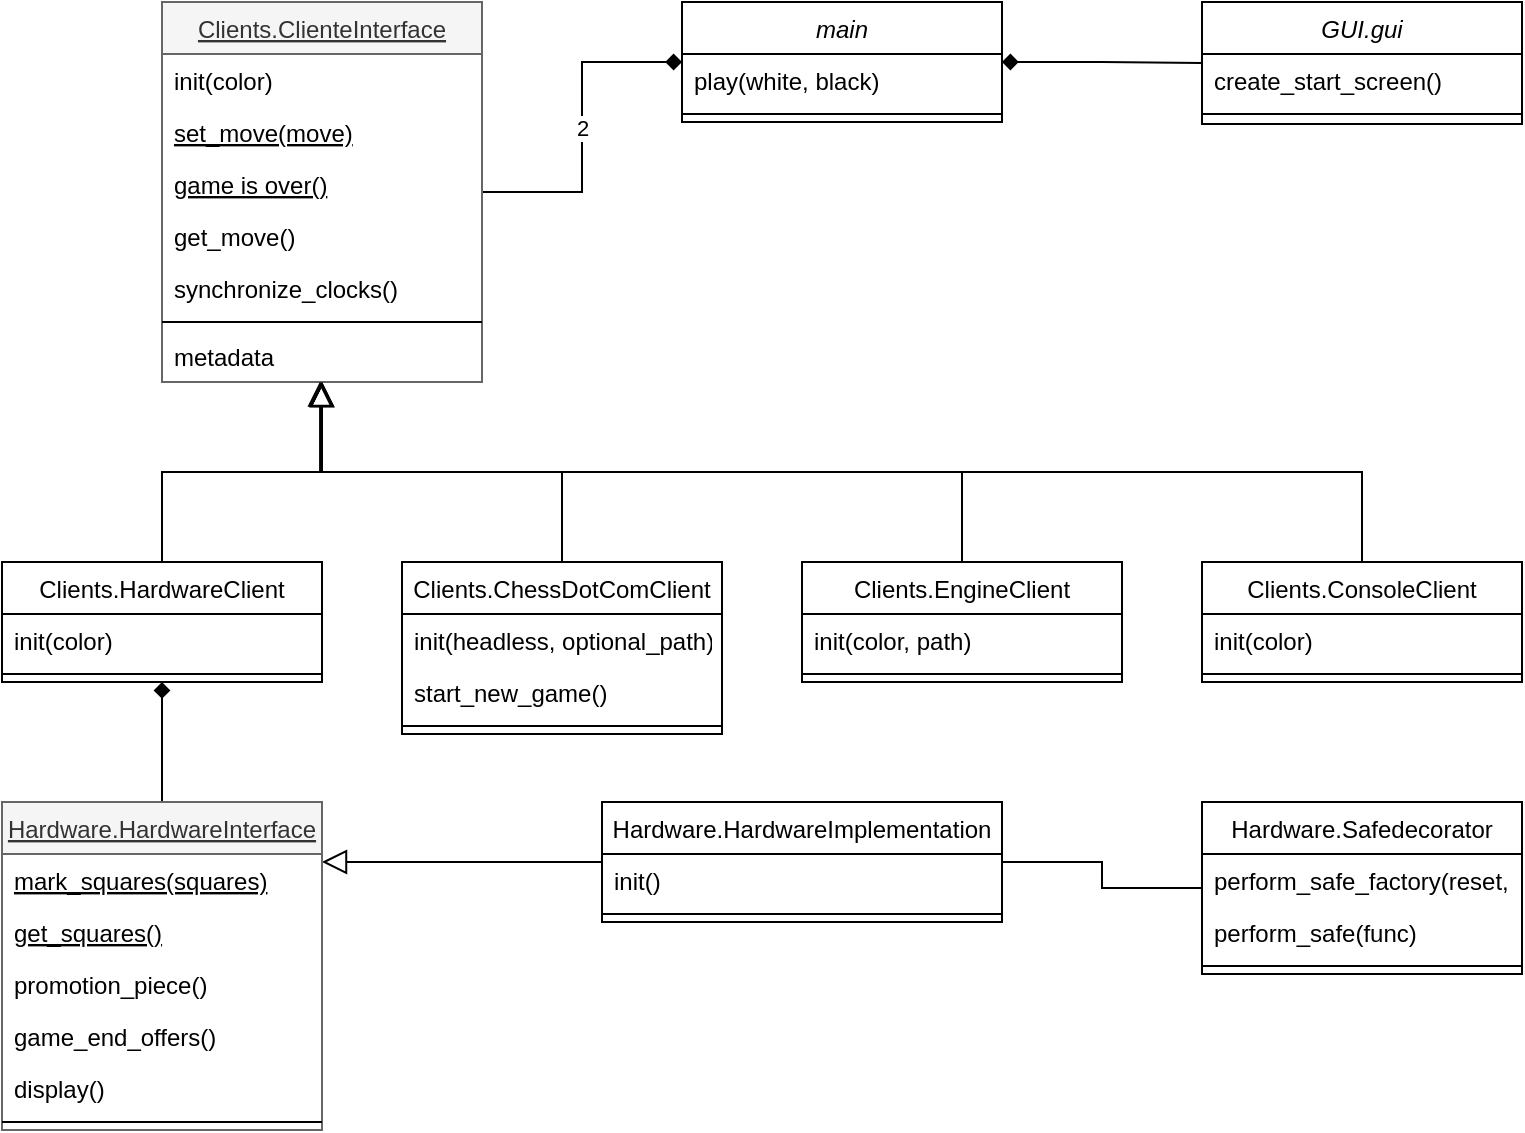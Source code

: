 <mxfile version="14.6.11" type="device"><diagram id="C5RBs43oDa-KdzZeNtuy" name="Page-1"><mxGraphModel dx="1038" dy="580" grid="1" gridSize="10" guides="1" tooltips="1" connect="1" arrows="1" fold="1" page="1" pageScale="1" pageWidth="827" pageHeight="1169" math="0" shadow="0"><root><mxCell id="WIyWlLk6GJQsqaUBKTNV-0"/><mxCell id="WIyWlLk6GJQsqaUBKTNV-1" parent="WIyWlLk6GJQsqaUBKTNV-0"/><mxCell id="0polXT3vSog0pFhmP4Qz-7" value="2" style="edgeStyle=orthogonalEdgeStyle;rounded=0;orthogonalLoop=1;jettySize=auto;html=1;startArrow=diamond;startFill=1;endArrow=none;endFill=0;" edge="1" parent="WIyWlLk6GJQsqaUBKTNV-1" source="zkfFHV4jXpPFQw0GAbJ--0" target="zkfFHV4jXpPFQw0GAbJ--6"><mxGeometry relative="1" as="geometry"/></mxCell><mxCell id="zkfFHV4jXpPFQw0GAbJ--0" value="main" style="swimlane;fontStyle=2;align=center;verticalAlign=top;childLayout=stackLayout;horizontal=1;startSize=26;horizontalStack=0;resizeParent=1;resizeLast=0;collapsible=1;marginBottom=0;rounded=0;shadow=0;strokeWidth=1;" parent="WIyWlLk6GJQsqaUBKTNV-1" vertex="1"><mxGeometry x="340" y="240" width="160" height="60" as="geometry"><mxRectangle x="230" y="140" width="160" height="26" as="alternateBounds"/></mxGeometry></mxCell><mxCell id="zkfFHV4jXpPFQw0GAbJ--1" value="play(white, black)" style="text;align=left;verticalAlign=top;spacingLeft=4;spacingRight=4;overflow=hidden;rotatable=0;points=[[0,0.5],[1,0.5]];portConstraint=eastwest;" parent="zkfFHV4jXpPFQw0GAbJ--0" vertex="1"><mxGeometry y="26" width="160" height="26" as="geometry"/></mxCell><mxCell id="zkfFHV4jXpPFQw0GAbJ--4" value="" style="line;html=1;strokeWidth=1;align=left;verticalAlign=middle;spacingTop=-1;spacingLeft=3;spacingRight=3;rotatable=0;labelPosition=right;points=[];portConstraint=eastwest;" parent="zkfFHV4jXpPFQw0GAbJ--0" vertex="1"><mxGeometry y="52" width="160" height="8" as="geometry"/></mxCell><mxCell id="zkfFHV4jXpPFQw0GAbJ--6" value="Clients.ClienteInterface" style="swimlane;fontStyle=4;align=center;verticalAlign=top;childLayout=stackLayout;horizontal=1;startSize=26;horizontalStack=0;resizeParent=1;resizeLast=0;collapsible=1;marginBottom=0;rounded=0;shadow=0;strokeWidth=1;fillColor=#f5f5f5;strokeColor=#666666;fontColor=#333333;" parent="WIyWlLk6GJQsqaUBKTNV-1" vertex="1"><mxGeometry x="80" y="240" width="160" height="190" as="geometry"><mxRectangle x="130" y="380" width="160" height="26" as="alternateBounds"/></mxGeometry></mxCell><mxCell id="0polXT3vSog0pFhmP4Qz-14" value="init(color)" style="text;align=left;verticalAlign=top;spacingLeft=4;spacingRight=4;overflow=hidden;rotatable=0;points=[[0,0.5],[1,0.5]];portConstraint=eastwest;rounded=0;shadow=0;html=0;fontStyle=0" vertex="1" parent="zkfFHV4jXpPFQw0GAbJ--6"><mxGeometry y="26" width="160" height="26" as="geometry"/></mxCell><mxCell id="0polXT3vSog0pFhmP4Qz-5" value="set_move(move)" style="text;align=left;verticalAlign=top;spacingLeft=4;spacingRight=4;overflow=hidden;rotatable=0;points=[[0,0.5],[1,0.5]];portConstraint=eastwest;rounded=0;shadow=0;html=0;fontStyle=4" vertex="1" parent="zkfFHV4jXpPFQw0GAbJ--6"><mxGeometry y="52" width="160" height="26" as="geometry"/></mxCell><mxCell id="zkfFHV4jXpPFQw0GAbJ--8" value="game is over()" style="text;align=left;verticalAlign=top;spacingLeft=4;spacingRight=4;overflow=hidden;rotatable=0;points=[[0,0.5],[1,0.5]];portConstraint=eastwest;rounded=0;shadow=0;html=0;fontStyle=4" parent="zkfFHV4jXpPFQw0GAbJ--6" vertex="1"><mxGeometry y="78" width="160" height="26" as="geometry"/></mxCell><mxCell id="zkfFHV4jXpPFQw0GAbJ--7" value="get_move()" style="text;align=left;verticalAlign=top;spacingLeft=4;spacingRight=4;overflow=hidden;rotatable=0;points=[[0,0.5],[1,0.5]];portConstraint=eastwest;fontStyle=0" parent="zkfFHV4jXpPFQw0GAbJ--6" vertex="1"><mxGeometry y="104" width="160" height="26" as="geometry"/></mxCell><mxCell id="0polXT3vSog0pFhmP4Qz-6" value="synchronize_clocks()" style="text;align=left;verticalAlign=top;spacingLeft=4;spacingRight=4;overflow=hidden;rotatable=0;points=[[0,0.5],[1,0.5]];portConstraint=eastwest;rounded=0;shadow=0;html=0;fontStyle=0" vertex="1" parent="zkfFHV4jXpPFQw0GAbJ--6"><mxGeometry y="130" width="160" height="26" as="geometry"/></mxCell><mxCell id="zkfFHV4jXpPFQw0GAbJ--9" value="" style="line;html=1;strokeWidth=1;align=left;verticalAlign=middle;spacingTop=-1;spacingLeft=3;spacingRight=3;rotatable=0;labelPosition=right;points=[];portConstraint=eastwest;" parent="zkfFHV4jXpPFQw0GAbJ--6" vertex="1"><mxGeometry y="156" width="160" height="8" as="geometry"/></mxCell><mxCell id="zkfFHV4jXpPFQw0GAbJ--11" value="metadata" style="text;align=left;verticalAlign=top;spacingLeft=4;spacingRight=4;overflow=hidden;rotatable=0;points=[[0,0.5],[1,0.5]];portConstraint=eastwest;" parent="zkfFHV4jXpPFQw0GAbJ--6" vertex="1"><mxGeometry y="164" width="160" height="26" as="geometry"/></mxCell><mxCell id="0polXT3vSog0pFhmP4Qz-0" value="GUI.gui" style="swimlane;fontStyle=2;align=center;verticalAlign=top;childLayout=stackLayout;horizontal=1;startSize=26;horizontalStack=0;resizeParent=1;resizeLast=0;collapsible=1;marginBottom=0;rounded=0;shadow=0;strokeWidth=1;" vertex="1" parent="WIyWlLk6GJQsqaUBKTNV-1"><mxGeometry x="600" y="240" width="160" height="61" as="geometry"><mxRectangle x="230" y="140" width="160" height="26" as="alternateBounds"/></mxGeometry></mxCell><mxCell id="0polXT3vSog0pFhmP4Qz-1" value="create_start_screen()" style="text;align=left;verticalAlign=top;spacingLeft=4;spacingRight=4;overflow=hidden;rotatable=0;points=[[0,0.5],[1,0.5]];portConstraint=eastwest;" vertex="1" parent="0polXT3vSog0pFhmP4Qz-0"><mxGeometry y="26" width="160" height="26" as="geometry"/></mxCell><mxCell id="0polXT3vSog0pFhmP4Qz-2" value="" style="line;html=1;strokeWidth=1;align=left;verticalAlign=middle;spacingTop=-1;spacingLeft=3;spacingRight=3;rotatable=0;labelPosition=right;points=[];portConstraint=eastwest;" vertex="1" parent="0polXT3vSog0pFhmP4Qz-0"><mxGeometry y="52" width="160" height="8" as="geometry"/></mxCell><mxCell id="0polXT3vSog0pFhmP4Qz-8" value="Clients.ChessDotComClient" style="swimlane;fontStyle=0;align=center;verticalAlign=top;childLayout=stackLayout;horizontal=1;startSize=26;horizontalStack=0;resizeParent=1;resizeParentMax=0;resizeLast=0;collapsible=1;marginBottom=0;" vertex="1" parent="WIyWlLk6GJQsqaUBKTNV-1"><mxGeometry x="200" y="520" width="160" height="86" as="geometry"/></mxCell><mxCell id="0polXT3vSog0pFhmP4Qz-15" value="init(headless, optional_path)" style="text;align=left;verticalAlign=top;spacingLeft=4;spacingRight=4;overflow=hidden;rotatable=0;points=[[0,0.5],[1,0.5]];portConstraint=eastwest;rounded=0;shadow=0;html=0;fontStyle=0" vertex="1" parent="0polXT3vSog0pFhmP4Qz-8"><mxGeometry y="26" width="160" height="26" as="geometry"/></mxCell><mxCell id="0polXT3vSog0pFhmP4Qz-9" value="start_new_game()" style="text;strokeColor=none;fillColor=none;align=left;verticalAlign=top;spacingLeft=4;spacingRight=4;overflow=hidden;rotatable=0;points=[[0,0.5],[1,0.5]];portConstraint=eastwest;" vertex="1" parent="0polXT3vSog0pFhmP4Qz-8"><mxGeometry y="52" width="160" height="26" as="geometry"/></mxCell><mxCell id="0polXT3vSog0pFhmP4Qz-10" value="" style="line;strokeWidth=1;fillColor=none;align=left;verticalAlign=middle;spacingTop=-1;spacingLeft=3;spacingRight=3;rotatable=0;labelPosition=right;points=[];portConstraint=eastwest;" vertex="1" parent="0polXT3vSog0pFhmP4Qz-8"><mxGeometry y="78" width="160" height="8" as="geometry"/></mxCell><mxCell id="0polXT3vSog0pFhmP4Qz-13" style="edgeStyle=orthogonalEdgeStyle;rounded=0;orthogonalLoop=1;jettySize=auto;html=1;startArrow=diamond;startFill=1;endArrow=none;endFill=0;" edge="1" parent="WIyWlLk6GJQsqaUBKTNV-1" source="zkfFHV4jXpPFQw0GAbJ--0" target="0polXT3vSog0pFhmP4Qz-0"><mxGeometry relative="1" as="geometry"/></mxCell><mxCell id="0polXT3vSog0pFhmP4Qz-16" value="Clients.ConsoleClient" style="swimlane;fontStyle=0;align=center;verticalAlign=top;childLayout=stackLayout;horizontal=1;startSize=26;horizontalStack=0;resizeParent=1;resizeParentMax=0;resizeLast=0;collapsible=1;marginBottom=0;" vertex="1" parent="WIyWlLk6GJQsqaUBKTNV-1"><mxGeometry x="600" y="520" width="160" height="60" as="geometry"/></mxCell><mxCell id="0polXT3vSog0pFhmP4Qz-17" value="init(color)" style="text;align=left;verticalAlign=top;spacingLeft=4;spacingRight=4;overflow=hidden;rotatable=0;points=[[0,0.5],[1,0.5]];portConstraint=eastwest;rounded=0;shadow=0;html=0;fontStyle=0" vertex="1" parent="0polXT3vSog0pFhmP4Qz-16"><mxGeometry y="26" width="160" height="26" as="geometry"/></mxCell><mxCell id="0polXT3vSog0pFhmP4Qz-19" value="" style="line;strokeWidth=1;fillColor=none;align=left;verticalAlign=middle;spacingTop=-1;spacingLeft=3;spacingRight=3;rotatable=0;labelPosition=right;points=[];portConstraint=eastwest;" vertex="1" parent="0polXT3vSog0pFhmP4Qz-16"><mxGeometry y="52" width="160" height="8" as="geometry"/></mxCell><mxCell id="0polXT3vSog0pFhmP4Qz-20" value="Clients.EngineClient" style="swimlane;fontStyle=0;align=center;verticalAlign=top;childLayout=stackLayout;horizontal=1;startSize=26;horizontalStack=0;resizeParent=1;resizeParentMax=0;resizeLast=0;collapsible=1;marginBottom=0;" vertex="1" parent="WIyWlLk6GJQsqaUBKTNV-1"><mxGeometry x="400" y="520" width="160" height="60" as="geometry"/></mxCell><mxCell id="0polXT3vSog0pFhmP4Qz-21" value="init(color, path)" style="text;align=left;verticalAlign=top;spacingLeft=4;spacingRight=4;overflow=hidden;rotatable=0;points=[[0,0.5],[1,0.5]];portConstraint=eastwest;rounded=0;shadow=0;html=0;fontStyle=0" vertex="1" parent="0polXT3vSog0pFhmP4Qz-20"><mxGeometry y="26" width="160" height="26" as="geometry"/></mxCell><mxCell id="0polXT3vSog0pFhmP4Qz-22" value="" style="line;strokeWidth=1;fillColor=none;align=left;verticalAlign=middle;spacingTop=-1;spacingLeft=3;spacingRight=3;rotatable=0;labelPosition=right;points=[];portConstraint=eastwest;" vertex="1" parent="0polXT3vSog0pFhmP4Qz-20"><mxGeometry y="52" width="160" height="8" as="geometry"/></mxCell><mxCell id="0polXT3vSog0pFhmP4Qz-46" style="edgeStyle=orthogonalEdgeStyle;rounded=0;orthogonalLoop=1;jettySize=auto;html=1;exitX=0.5;exitY=1;exitDx=0;exitDy=0;startArrow=diamond;startFill=1;endArrow=none;endFill=0;" edge="1" parent="WIyWlLk6GJQsqaUBKTNV-1" source="0polXT3vSog0pFhmP4Qz-23" target="0polXT3vSog0pFhmP4Qz-37"><mxGeometry relative="1" as="geometry"/></mxCell><mxCell id="0polXT3vSog0pFhmP4Qz-23" value="Clients.HardwareClient" style="swimlane;fontStyle=0;align=center;verticalAlign=top;childLayout=stackLayout;horizontal=1;startSize=26;horizontalStack=0;resizeParent=1;resizeParentMax=0;resizeLast=0;collapsible=1;marginBottom=0;" vertex="1" parent="WIyWlLk6GJQsqaUBKTNV-1"><mxGeometry y="520" width="160" height="60" as="geometry"/></mxCell><mxCell id="0polXT3vSog0pFhmP4Qz-24" value="init(color)" style="text;align=left;verticalAlign=top;spacingLeft=4;spacingRight=4;overflow=hidden;rotatable=0;points=[[0,0.5],[1,0.5]];portConstraint=eastwest;rounded=0;shadow=0;html=0;fontStyle=0" vertex="1" parent="0polXT3vSog0pFhmP4Qz-23"><mxGeometry y="26" width="160" height="26" as="geometry"/></mxCell><mxCell id="0polXT3vSog0pFhmP4Qz-25" value="" style="line;strokeWidth=1;fillColor=none;align=left;verticalAlign=middle;spacingTop=-1;spacingLeft=3;spacingRight=3;rotatable=0;labelPosition=right;points=[];portConstraint=eastwest;" vertex="1" parent="0polXT3vSog0pFhmP4Qz-23"><mxGeometry y="52" width="160" height="8" as="geometry"/></mxCell><mxCell id="0polXT3vSog0pFhmP4Qz-33" value="" style="endArrow=block;endSize=10;endFill=0;shadow=0;strokeWidth=1;rounded=0;edgeStyle=elbowEdgeStyle;elbow=vertical;exitX=0.5;exitY=0;exitDx=0;exitDy=0;" edge="1" parent="WIyWlLk6GJQsqaUBKTNV-1" source="0polXT3vSog0pFhmP4Qz-16" target="zkfFHV4jXpPFQw0GAbJ--11"><mxGeometry width="160" relative="1" as="geometry"><mxPoint x="510" y="360" as="sourcePoint"/><mxPoint x="400" y="258" as="targetPoint"/></mxGeometry></mxCell><mxCell id="0polXT3vSog0pFhmP4Qz-34" value="" style="endArrow=block;endSize=10;endFill=0;shadow=0;strokeWidth=1;rounded=0;edgeStyle=elbowEdgeStyle;elbow=vertical;exitX=0.5;exitY=0;exitDx=0;exitDy=0;" edge="1" parent="WIyWlLk6GJQsqaUBKTNV-1" source="0polXT3vSog0pFhmP4Qz-20" target="zkfFHV4jXpPFQw0GAbJ--11"><mxGeometry width="160" relative="1" as="geometry"><mxPoint x="520" y="370" as="sourcePoint"/><mxPoint x="410" y="268" as="targetPoint"/></mxGeometry></mxCell><mxCell id="0polXT3vSog0pFhmP4Qz-35" value="" style="endArrow=block;endSize=10;endFill=0;shadow=0;strokeWidth=1;rounded=0;edgeStyle=elbowEdgeStyle;elbow=vertical;exitX=0.5;exitY=0;exitDx=0;exitDy=0;entryX=0.494;entryY=0.992;entryDx=0;entryDy=0;entryPerimeter=0;" edge="1" parent="WIyWlLk6GJQsqaUBKTNV-1" source="0polXT3vSog0pFhmP4Qz-23" target="zkfFHV4jXpPFQw0GAbJ--11"><mxGeometry width="160" relative="1" as="geometry"><mxPoint x="530" y="380" as="sourcePoint"/><mxPoint x="420" y="278" as="targetPoint"/></mxGeometry></mxCell><mxCell id="0polXT3vSog0pFhmP4Qz-36" value="" style="endArrow=block;endSize=10;endFill=0;shadow=0;strokeWidth=1;rounded=0;edgeStyle=elbowEdgeStyle;elbow=vertical;" edge="1" parent="WIyWlLk6GJQsqaUBKTNV-1" source="0polXT3vSog0pFhmP4Qz-47" target="0polXT3vSog0pFhmP4Qz-37"><mxGeometry width="160" relative="1" as="geometry"><mxPoint x="540" y="390" as="sourcePoint"/><mxPoint x="430" y="288" as="targetPoint"/></mxGeometry></mxCell><mxCell id="0polXT3vSog0pFhmP4Qz-37" value="Hardware.HardwareInterface" style="swimlane;fontStyle=4;align=center;verticalAlign=top;childLayout=stackLayout;horizontal=1;startSize=26;horizontalStack=0;resizeParent=1;resizeLast=0;collapsible=1;marginBottom=0;rounded=0;shadow=0;strokeWidth=1;fillColor=#f5f5f5;strokeColor=#666666;fontColor=#333333;" vertex="1" parent="WIyWlLk6GJQsqaUBKTNV-1"><mxGeometry y="640" width="160" height="164" as="geometry"><mxRectangle x="130" y="380" width="160" height="26" as="alternateBounds"/></mxGeometry></mxCell><mxCell id="0polXT3vSog0pFhmP4Qz-39" value="mark_squares(squares)" style="text;align=left;verticalAlign=top;spacingLeft=4;spacingRight=4;overflow=hidden;rotatable=0;points=[[0,0.5],[1,0.5]];portConstraint=eastwest;rounded=0;shadow=0;html=0;fontStyle=4" vertex="1" parent="0polXT3vSog0pFhmP4Qz-37"><mxGeometry y="26" width="160" height="26" as="geometry"/></mxCell><mxCell id="0polXT3vSog0pFhmP4Qz-40" value="get_squares()" style="text;align=left;verticalAlign=top;spacingLeft=4;spacingRight=4;overflow=hidden;rotatable=0;points=[[0,0.5],[1,0.5]];portConstraint=eastwest;rounded=0;shadow=0;html=0;fontStyle=4" vertex="1" parent="0polXT3vSog0pFhmP4Qz-37"><mxGeometry y="52" width="160" height="26" as="geometry"/></mxCell><mxCell id="0polXT3vSog0pFhmP4Qz-41" value="promotion_piece()" style="text;align=left;verticalAlign=top;spacingLeft=4;spacingRight=4;overflow=hidden;rotatable=0;points=[[0,0.5],[1,0.5]];portConstraint=eastwest;fontStyle=0" vertex="1" parent="0polXT3vSog0pFhmP4Qz-37"><mxGeometry y="78" width="160" height="26" as="geometry"/></mxCell><mxCell id="0polXT3vSog0pFhmP4Qz-42" value="game_end_offers()" style="text;align=left;verticalAlign=top;spacingLeft=4;spacingRight=4;overflow=hidden;rotatable=0;points=[[0,0.5],[1,0.5]];portConstraint=eastwest;rounded=0;shadow=0;html=0;fontStyle=0" vertex="1" parent="0polXT3vSog0pFhmP4Qz-37"><mxGeometry y="104" width="160" height="26" as="geometry"/></mxCell><mxCell id="0polXT3vSog0pFhmP4Qz-51" value="display()" style="text;align=left;verticalAlign=top;spacingLeft=4;spacingRight=4;overflow=hidden;rotatable=0;points=[[0,0.5],[1,0.5]];portConstraint=eastwest;rounded=0;shadow=0;html=0;fontStyle=0" vertex="1" parent="0polXT3vSog0pFhmP4Qz-37"><mxGeometry y="130" width="160" height="26" as="geometry"/></mxCell><mxCell id="0polXT3vSog0pFhmP4Qz-43" value="" style="line;html=1;strokeWidth=1;align=left;verticalAlign=middle;spacingTop=-1;spacingLeft=3;spacingRight=3;rotatable=0;labelPosition=right;points=[];portConstraint=eastwest;" vertex="1" parent="0polXT3vSog0pFhmP4Qz-37"><mxGeometry y="156" width="160" height="8" as="geometry"/></mxCell><mxCell id="0polXT3vSog0pFhmP4Qz-47" value="Hardware.HardwareImplementation" style="swimlane;fontStyle=0;align=center;verticalAlign=top;childLayout=stackLayout;horizontal=1;startSize=26;horizontalStack=0;resizeParent=1;resizeParentMax=0;resizeLast=0;collapsible=1;marginBottom=0;" vertex="1" parent="WIyWlLk6GJQsqaUBKTNV-1"><mxGeometry x="300" y="640" width="200" height="60" as="geometry"/></mxCell><mxCell id="0polXT3vSog0pFhmP4Qz-61" value="init()" style="text;align=left;verticalAlign=top;spacingLeft=4;spacingRight=4;overflow=hidden;rotatable=0;points=[[0,0.5],[1,0.5]];portConstraint=eastwest;" vertex="1" parent="0polXT3vSog0pFhmP4Qz-47"><mxGeometry y="26" width="200" height="26" as="geometry"/></mxCell><mxCell id="0polXT3vSog0pFhmP4Qz-50" value="" style="line;strokeWidth=1;fillColor=none;align=left;verticalAlign=middle;spacingTop=-1;spacingLeft=3;spacingRight=3;rotatable=0;labelPosition=right;points=[];portConstraint=eastwest;" vertex="1" parent="0polXT3vSog0pFhmP4Qz-47"><mxGeometry y="52" width="200" height="8" as="geometry"/></mxCell><mxCell id="0polXT3vSog0pFhmP4Qz-56" value="Hardware.Safedecorator" style="swimlane;fontStyle=0;align=center;verticalAlign=top;childLayout=stackLayout;horizontal=1;startSize=26;horizontalStack=0;resizeParent=1;resizeParentMax=0;resizeLast=0;collapsible=1;marginBottom=0;" vertex="1" parent="WIyWlLk6GJQsqaUBKTNV-1"><mxGeometry x="600" y="640" width="160" height="86" as="geometry"/></mxCell><mxCell id="zkfFHV4jXpPFQw0GAbJ--10" value="perform_safe_factory(reset, tries)" style="text;align=left;verticalAlign=top;spacingLeft=4;spacingRight=4;overflow=hidden;rotatable=0;points=[[0,0.5],[1,0.5]];portConstraint=eastwest;fontStyle=0" parent="0polXT3vSog0pFhmP4Qz-56" vertex="1"><mxGeometry y="26" width="160" height="26" as="geometry"/></mxCell><mxCell id="0polXT3vSog0pFhmP4Qz-58" value="perform_safe(func)" style="text;align=left;verticalAlign=top;spacingLeft=4;spacingRight=4;overflow=hidden;rotatable=0;points=[[0,0.5],[1,0.5]];portConstraint=eastwest;fontStyle=0" vertex="1" parent="0polXT3vSog0pFhmP4Qz-56"><mxGeometry y="52" width="160" height="26" as="geometry"/></mxCell><mxCell id="0polXT3vSog0pFhmP4Qz-57" value="" style="line;strokeWidth=1;fillColor=none;align=left;verticalAlign=middle;spacingTop=-1;spacingLeft=3;spacingRight=3;rotatable=0;labelPosition=right;points=[];portConstraint=eastwest;" vertex="1" parent="0polXT3vSog0pFhmP4Qz-56"><mxGeometry y="78" width="160" height="8" as="geometry"/></mxCell><mxCell id="0polXT3vSog0pFhmP4Qz-63" style="edgeStyle=orthogonalEdgeStyle;rounded=0;orthogonalLoop=1;jettySize=auto;html=1;startArrow=none;startFill=0;endArrow=none;endFill=0;" edge="1" parent="WIyWlLk6GJQsqaUBKTNV-1" source="0polXT3vSog0pFhmP4Qz-47" target="0polXT3vSog0pFhmP4Qz-56"><mxGeometry relative="1" as="geometry"/></mxCell><mxCell id="0polXT3vSog0pFhmP4Qz-64" value="" style="endArrow=block;endSize=10;endFill=0;shadow=0;strokeWidth=1;rounded=0;edgeStyle=elbowEdgeStyle;elbow=vertical;" edge="1" parent="WIyWlLk6GJQsqaUBKTNV-1" source="0polXT3vSog0pFhmP4Qz-8" target="zkfFHV4jXpPFQw0GAbJ--11"><mxGeometry width="160" relative="1" as="geometry"><mxPoint x="310" y="680" as="sourcePoint"/><mxPoint x="170" y="680" as="targetPoint"/></mxGeometry></mxCell></root></mxGraphModel></diagram></mxfile>